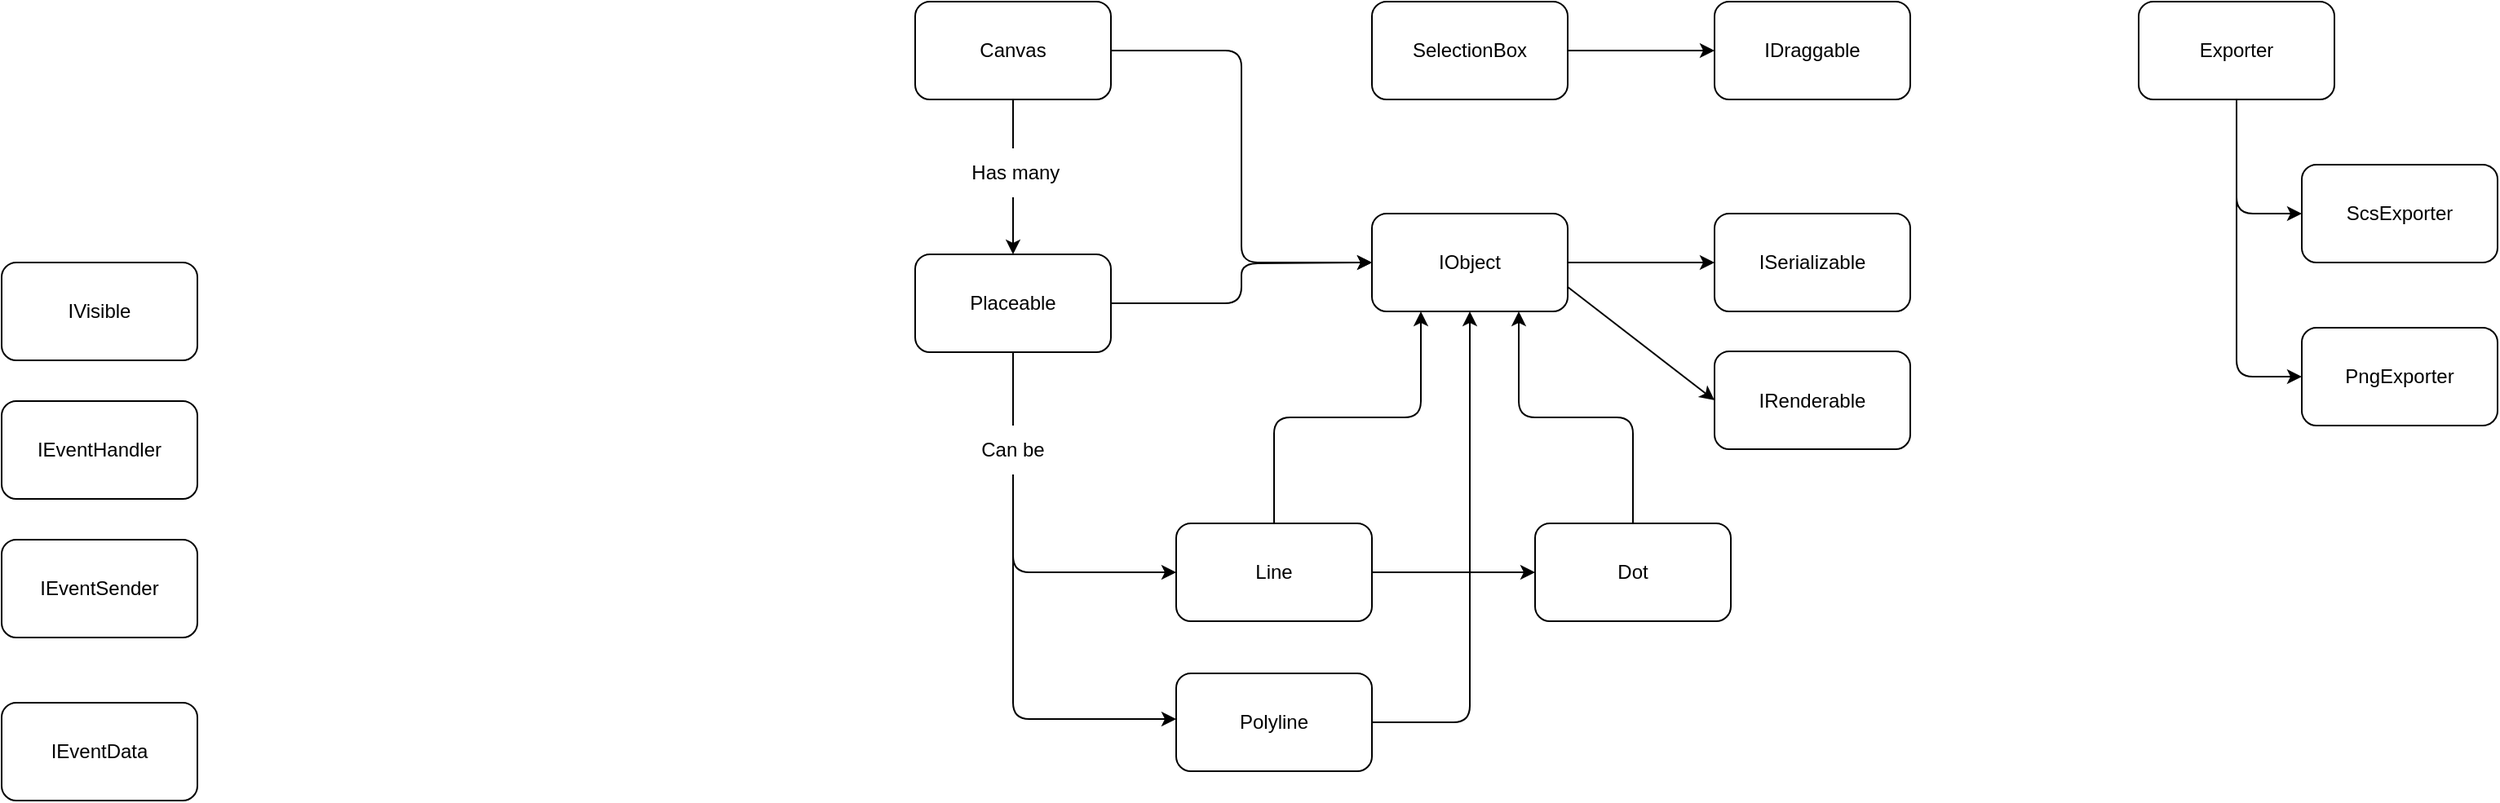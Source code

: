 <mxfile>
    <diagram id="iSp_kHgQGLR1qF5HAPBt" name="Page-1">
        <mxGraphModel dx="2882" dy="1082" grid="1" gridSize="10" guides="1" tooltips="1" connect="1" arrows="1" fold="1" page="1" pageScale="1" pageWidth="827" pageHeight="1169" math="0" shadow="0">
            <root>
                <mxCell id="0"/>
                <mxCell id="1" parent="0"/>
                <mxCell id="56" style="edgeStyle=orthogonalEdgeStyle;html=1;exitX=1;exitY=0.5;exitDx=0;exitDy=0;entryX=0.5;entryY=1;entryDx=0;entryDy=0;" edge="1" parent="1" source="3" target="27">
                    <mxGeometry relative="1" as="geometry"/>
                </mxCell>
                <mxCell id="3" value="Polyline" style="rounded=1;whiteSpace=wrap;html=1;" vertex="1" parent="1">
                    <mxGeometry x="400" y="812" width="120" height="60" as="geometry"/>
                </mxCell>
                <mxCell id="31" style="edgeStyle=orthogonalEdgeStyle;html=1;" edge="1" parent="1" source="5" target="30">
                    <mxGeometry relative="1" as="geometry"/>
                </mxCell>
                <mxCell id="54" style="edgeStyle=orthogonalEdgeStyle;html=1;exitX=0.5;exitY=0;exitDx=0;exitDy=0;entryX=0.25;entryY=1;entryDx=0;entryDy=0;" edge="1" parent="1" source="5" target="27">
                    <mxGeometry relative="1" as="geometry"/>
                </mxCell>
                <mxCell id="5" value="Line" style="rounded=1;whiteSpace=wrap;html=1;" vertex="1" parent="1">
                    <mxGeometry x="400" y="720" width="120" height="60" as="geometry"/>
                </mxCell>
                <mxCell id="10" style="edgeStyle=orthogonalEdgeStyle;html=1;startArrow=none;" edge="1" parent="1" source="13" target="9">
                    <mxGeometry relative="1" as="geometry"/>
                </mxCell>
                <mxCell id="52" style="edgeStyle=orthogonalEdgeStyle;html=1;exitX=1;exitY=0.5;exitDx=0;exitDy=0;entryX=0;entryY=0.5;entryDx=0;entryDy=0;" edge="1" parent="1" source="6" target="27">
                    <mxGeometry relative="1" as="geometry"/>
                </mxCell>
                <mxCell id="6" value="Canvas" style="rounded=1;whiteSpace=wrap;html=1;" vertex="1" parent="1">
                    <mxGeometry x="240" y="400" width="120" height="60" as="geometry"/>
                </mxCell>
                <mxCell id="15" style="edgeStyle=orthogonalEdgeStyle;html=1;startArrow=none;" edge="1" parent="1" source="17" target="5">
                    <mxGeometry relative="1" as="geometry">
                        <Array as="points">
                            <mxPoint x="300" y="750"/>
                        </Array>
                    </mxGeometry>
                </mxCell>
                <mxCell id="19" style="edgeStyle=orthogonalEdgeStyle;html=1;startArrow=none;" edge="1" parent="1" source="17" target="3">
                    <mxGeometry relative="1" as="geometry">
                        <Array as="points">
                            <mxPoint x="300" y="840"/>
                        </Array>
                    </mxGeometry>
                </mxCell>
                <mxCell id="53" style="edgeStyle=orthogonalEdgeStyle;html=1;exitX=1;exitY=0.5;exitDx=0;exitDy=0;" edge="1" parent="1" source="9">
                    <mxGeometry relative="1" as="geometry">
                        <mxPoint x="520" y="560" as="targetPoint"/>
                    </mxGeometry>
                </mxCell>
                <mxCell id="9" value="Placeable" style="rounded=1;whiteSpace=wrap;html=1;" vertex="1" parent="1">
                    <mxGeometry x="240" y="555" width="120" height="60" as="geometry"/>
                </mxCell>
                <mxCell id="16" value="" style="edgeStyle=orthogonalEdgeStyle;html=1;endArrow=none;" edge="1" parent="1" source="9" target="17">
                    <mxGeometry relative="1" as="geometry">
                        <mxPoint x="300.0" y="570" as="sourcePoint"/>
                        <mxPoint x="360.0" y="630" as="targetPoint"/>
                        <Array as="points"/>
                    </mxGeometry>
                </mxCell>
                <mxCell id="18" value="" style="edgeStyle=orthogonalEdgeStyle;html=1;endArrow=none;" edge="1" parent="1" source="6" target="13">
                    <mxGeometry relative="1" as="geometry">
                        <mxPoint x="300.0" y="460" as="sourcePoint"/>
                        <mxPoint x="300.0" y="510" as="targetPoint"/>
                    </mxGeometry>
                </mxCell>
                <mxCell id="13" value="&amp;nbsp;Has many" style="text;html=1;strokeColor=none;fillColor=none;align=center;verticalAlign=middle;whiteSpace=wrap;rounded=0;" vertex="1" parent="1">
                    <mxGeometry x="270" y="490" width="60" height="30" as="geometry"/>
                </mxCell>
                <mxCell id="22" value="" style="edgeStyle=orthogonalEdgeStyle;html=1;endArrow=none;" edge="1" parent="1" source="9" target="17">
                    <mxGeometry relative="1" as="geometry">
                        <mxPoint x="300.043" y="615" as="sourcePoint"/>
                        <mxPoint x="414" y="840" as="targetPoint"/>
                        <Array as="points"/>
                    </mxGeometry>
                </mxCell>
                <mxCell id="17" value="Can be" style="text;html=1;strokeColor=none;fillColor=none;align=center;verticalAlign=middle;whiteSpace=wrap;rounded=0;" vertex="1" parent="1">
                    <mxGeometry x="270" y="660" width="60" height="30" as="geometry"/>
                </mxCell>
                <mxCell id="43" style="edgeStyle=orthogonalEdgeStyle;html=1;" edge="1" parent="1" source="23" target="42">
                    <mxGeometry relative="1" as="geometry">
                        <Array as="points">
                            <mxPoint x="1050" y="630"/>
                        </Array>
                    </mxGeometry>
                </mxCell>
                <mxCell id="44" style="edgeStyle=orthogonalEdgeStyle;html=1;" edge="1" parent="1" source="23" target="41">
                    <mxGeometry relative="1" as="geometry">
                        <Array as="points">
                            <mxPoint x="1050" y="530"/>
                        </Array>
                    </mxGeometry>
                </mxCell>
                <mxCell id="23" value="Exporter" style="rounded=1;whiteSpace=wrap;html=1;" vertex="1" parent="1">
                    <mxGeometry x="990" y="400" width="120" height="60" as="geometry"/>
                </mxCell>
                <mxCell id="24" value="ISerializable" style="rounded=1;whiteSpace=wrap;html=1;" vertex="1" parent="1">
                    <mxGeometry x="730" y="530" width="120" height="60" as="geometry"/>
                </mxCell>
                <mxCell id="47" style="edgeStyle=none;html=1;exitX=1;exitY=0.75;exitDx=0;exitDy=0;entryX=0;entryY=0.5;entryDx=0;entryDy=0;" edge="1" parent="1" source="27" target="40">
                    <mxGeometry relative="1" as="geometry"/>
                </mxCell>
                <mxCell id="63" style="edgeStyle=orthogonalEdgeStyle;html=1;exitX=1;exitY=0.5;exitDx=0;exitDy=0;entryX=0;entryY=0.5;entryDx=0;entryDy=0;" edge="1" parent="1" source="27" target="24">
                    <mxGeometry relative="1" as="geometry"/>
                </mxCell>
                <mxCell id="27" value="IObject" style="rounded=1;whiteSpace=wrap;html=1;" vertex="1" parent="1">
                    <mxGeometry x="520" y="530" width="120" height="60" as="geometry"/>
                </mxCell>
                <mxCell id="55" style="edgeStyle=orthogonalEdgeStyle;html=1;exitX=0.5;exitY=0;exitDx=0;exitDy=0;entryX=0.75;entryY=1;entryDx=0;entryDy=0;" edge="1" parent="1" source="30" target="27">
                    <mxGeometry relative="1" as="geometry"/>
                </mxCell>
                <mxCell id="30" value="Dot" style="rounded=1;whiteSpace=wrap;html=1;" vertex="1" parent="1">
                    <mxGeometry x="620" y="720" width="120" height="60" as="geometry"/>
                </mxCell>
                <mxCell id="34" value="IEventHandler" style="rounded=1;whiteSpace=wrap;html=1;" vertex="1" parent="1">
                    <mxGeometry x="-320" y="645" width="120" height="60" as="geometry"/>
                </mxCell>
                <mxCell id="35" value="IEventSender" style="rounded=1;whiteSpace=wrap;html=1;" vertex="1" parent="1">
                    <mxGeometry x="-320" y="730" width="120" height="60" as="geometry"/>
                </mxCell>
                <mxCell id="36" value="IEventData" style="rounded=1;whiteSpace=wrap;html=1;" vertex="1" parent="1">
                    <mxGeometry x="-320" y="830" width="120" height="60" as="geometry"/>
                </mxCell>
                <mxCell id="37" value="IVisible" style="rounded=1;whiteSpace=wrap;html=1;" vertex="1" parent="1">
                    <mxGeometry x="-320" y="560" width="120" height="60" as="geometry"/>
                </mxCell>
                <mxCell id="39" value="IDraggable" style="rounded=1;whiteSpace=wrap;html=1;" vertex="1" parent="1">
                    <mxGeometry x="730" y="400" width="120" height="60" as="geometry"/>
                </mxCell>
                <mxCell id="40" value="IRenderable" style="rounded=1;whiteSpace=wrap;html=1;" vertex="1" parent="1">
                    <mxGeometry x="730" y="614.5" width="120" height="60" as="geometry"/>
                </mxCell>
                <mxCell id="41" value="ScsExporter" style="rounded=1;whiteSpace=wrap;html=1;" vertex="1" parent="1">
                    <mxGeometry x="1090" y="500" width="120" height="60" as="geometry"/>
                </mxCell>
                <mxCell id="42" value="PngExporter" style="rounded=1;whiteSpace=wrap;html=1;" vertex="1" parent="1">
                    <mxGeometry x="1090" y="600" width="120" height="60" as="geometry"/>
                </mxCell>
                <mxCell id="64" style="edgeStyle=orthogonalEdgeStyle;html=1;exitX=1;exitY=0.5;exitDx=0;exitDy=0;entryX=0;entryY=0.5;entryDx=0;entryDy=0;" edge="1" parent="1" source="57" target="39">
                    <mxGeometry relative="1" as="geometry"/>
                </mxCell>
                <mxCell id="57" value="SelectionBox" style="rounded=1;whiteSpace=wrap;html=1;" vertex="1" parent="1">
                    <mxGeometry x="520" y="400" width="120" height="60" as="geometry"/>
                </mxCell>
            </root>
        </mxGraphModel>
    </diagram>
</mxfile>